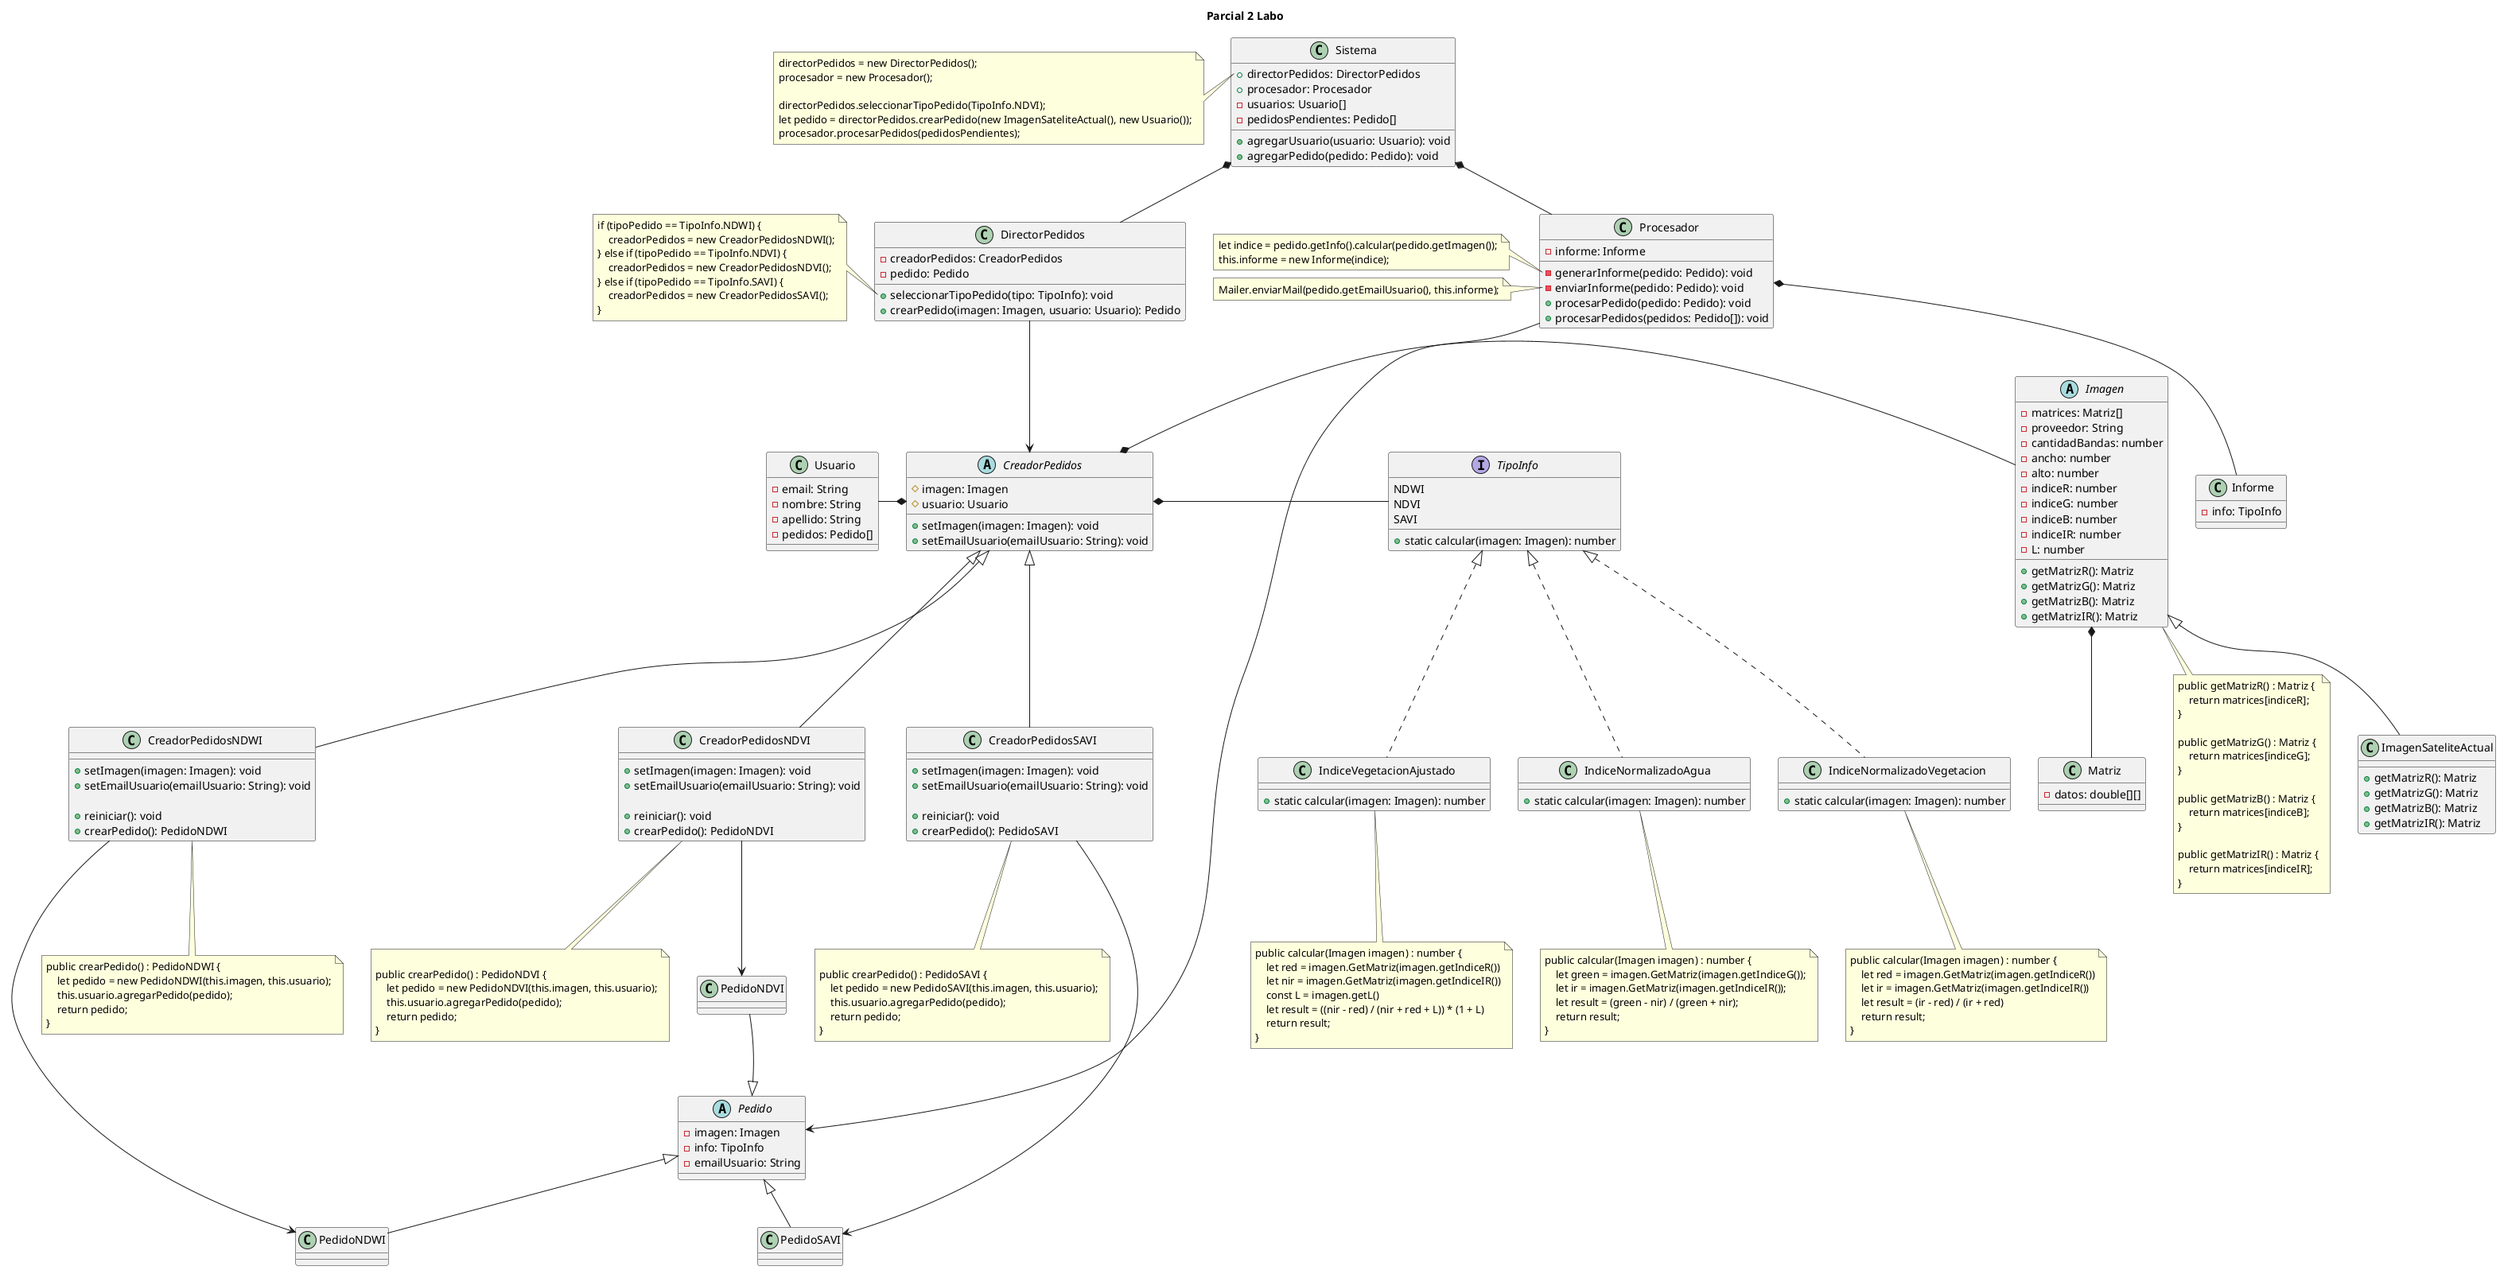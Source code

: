 @startuml
'https://plantuml.com/class-diagram

title "Parcial 2 Labo"

class Sistema {
    + directorPedidos: DirectorPedidos
    + procesador: Procesador
    - usuarios: Usuario[]
    - pedidosPendientes: Pedido[]

    + agregarUsuario(usuario: Usuario): void
    + agregarPedido(pedido: Pedido): void
}

note left of Sistema::directorPedidos
    directorPedidos = new DirectorPedidos();
    procesador = new Procesador();

    directorPedidos.seleccionarTipoPedido(TipoInfo.NDVI);
    let pedido = directorPedidos.crearPedido(new ImagenSateliteActual(), new Usuario());
    procesador.procesarPedidos(pedidosPendientes);
end note

class DirectorPedidos {
    - creadorPedidos: CreadorPedidos
    - pedido: Pedido

    + seleccionarTipoPedido(tipo: TipoInfo): void
    + crearPedido(imagen: Imagen, usuario: Usuario): Pedido
}

enum TipoInfo {
    NDWI
    NDVI
    SAVI
}

note left of DirectorPedidos::seleccionarTipoPedido
    if (tipoPedido == TipoInfo.NDWI) {
        creadorPedidos = new CreadorPedidosNDWI();
    } else if (tipoPedido == TipoInfo.NDVI) {
        creadorPedidos = new CreadorPedidosNDVI();
    } else if (tipoPedido == TipoInfo.SAVI) {
        creadorPedidos = new CreadorPedidosSAVI();
    }
end note

abstract class CreadorPedidos {
    # imagen: Imagen
    # usuario: Usuario

    + setImagen(imagen: Imagen): void
    + setEmailUsuario(emailUsuario: String): void
}

class CreadorPedidosNDWI extends CreadorPedidos {
    + setImagen(imagen: Imagen): void
    + setEmailUsuario(emailUsuario: String): void

    + reiniciar(): void
    + crearPedido(): PedidoNDWI
}

note bottom of CreadorPedidosNDWI
    public crearPedido() : PedidoNDWI {
        let pedido = new PedidoNDWI(this.imagen, this.usuario);
        this.usuario.agregarPedido(pedido);
        return pedido;
    }
end note

class CreadorPedidosNDVI extends CreadorPedidos {
    + setImagen(imagen: Imagen): void
    + setEmailUsuario(emailUsuario: String): void

    + reiniciar(): void
    + crearPedido(): PedidoNDVI
}

note bottom of CreadorPedidosNDVI

    public crearPedido() : PedidoNDVI {
        let pedido = new PedidoNDVI(this.imagen, this.usuario);
        this.usuario.agregarPedido(pedido);
        return pedido;
    }
end note

class CreadorPedidosSAVI extends CreadorPedidos {
    + setImagen(imagen: Imagen): void
    + setEmailUsuario(emailUsuario: String): void

    + reiniciar(): void
    + crearPedido(): PedidoSAVI
}

note bottom of CreadorPedidosSAVI

    public crearPedido() : PedidoSAVI {
        let pedido = new PedidoSAVI(this.imagen, this.usuario);
        this.usuario.agregarPedido(pedido);
        return pedido;
    }
end note

class Procesador {
    - informe: Informe

    - generarInforme(pedido: Pedido): void
    - enviarInforme(pedido: Pedido): void
    + procesarPedido(pedido: Pedido): void
    + procesarPedidos(pedidos: Pedido[]): void
}

note left of Procesador::generarInforme
    let indice = pedido.getInfo().calcular(pedido.getImagen());
    this.informe = new Informe(indice);
end note

note left of Procesador::enviarInforme
    Mailer.enviarMail(pedido.getEmailUsuario(), this.informe);
end note

class Informe {
    - info: TipoInfo
}

abstract class Pedido {
    - imagen: Imagen
    - info: TipoInfo
    - emailUsuario: String
}

class PedidoNDWI extends Pedido {}

class PedidoNDVI extends Pedido {}

class PedidoSAVI extends Pedido {}

class Usuario {
    - email: String
    - nombre: String
    - apellido: String
    - pedidos: Pedido[]
}

abstract class Imagen {
    - matrices: Matriz[]
    - proveedor: String
    - cantidadBandas: number
    - ancho: number
    - alto: number
    - indiceR: number
    - indiceG: number
    - indiceB: number
    - indiceIR: number
    - L: number

    + getMatrizR(): Matriz
    + getMatrizG(): Matriz
    + getMatrizB(): Matriz
    + getMatrizIR(): Matriz
}

note bottom of Imagen
    public getMatrizR() : Matriz {
        return matrices[indiceR];
    }

    public getMatrizG() : Matriz {
        return matrices[indiceG];
    }

    public getMatrizB() : Matriz {
        return matrices[indiceB];
    }

    public getMatrizIR() : Matriz {
        return matrices[indiceIR];
    }
end note

class ImagenSateliteActual extends Imagen {
    + getMatrizR(): Matriz
    + getMatrizG(): Matriz
    + getMatrizB(): Matriz
    + getMatrizIR(): Matriz
}

class Matriz {
    - datos: double[][]
}

interface TipoInfo {
    + static calcular(imagen: Imagen): number
}

class IndiceNormalizadoAgua implements TipoInfo {
    'NDWI
    + static calcular(imagen: Imagen): number
}

note bottom of  IndiceNormalizadoAgua
    public calcular(Imagen imagen) : number {
        let green = imagen.GetMatriz(imagen.getIndiceG());
        let ir = imagen.GetMatriz(imagen.getIndiceIR());
        let result = (green - nir) / (green + nir);
        return result;
    }
end note

class IndiceNormalizadoVegetacion implements TipoInfo {
    'NDVI
    + static calcular(imagen: Imagen): number
}

note bottom of IndiceNormalizadoVegetacion
    public calcular(Imagen imagen) : number {
        let red = imagen.GetMatriz(imagen.getIndiceR())
        let ir = imagen.GetMatriz(imagen.getIndiceIR())
        let result = (ir - red) / (ir + red)
        return result;
    }
end note

class IndiceVegetacionAjustado implements TipoInfo {
    'SAVI
    + static calcular(imagen: Imagen): number
}

note bottom of IndiceVegetacionAjustado
    public calcular(Imagen imagen) : number {
        let red = imagen.GetMatriz(imagen.getIndiceR())
        let nir = imagen.GetMatriz(imagen.getIndiceIR())
        const L = imagen.getL()
        let result = ((nir - red) / (nir + red + L)) * (1 + L)
        return result;
    }
end note

' relaciones
DirectorPedidos --> CreadorPedidos
Imagen *-- Matriz
CreadorPedidos *-r- Imagen
CreadorPedidos *-r- TipoInfo
CreadorPedidos *-l- Usuario
CreadorPedidosNDWI --> PedidoNDWI
CreadorPedidosNDVI --> PedidoNDVI
CreadorPedidosSAVI --> PedidoSAVI
Pedido -[hidden]u- PedidoNDVI
Procesador *-- Informe
Procesador --> Pedido
Sistema *-- DirectorPedidos
Sistema *-- Procesador

@enduml